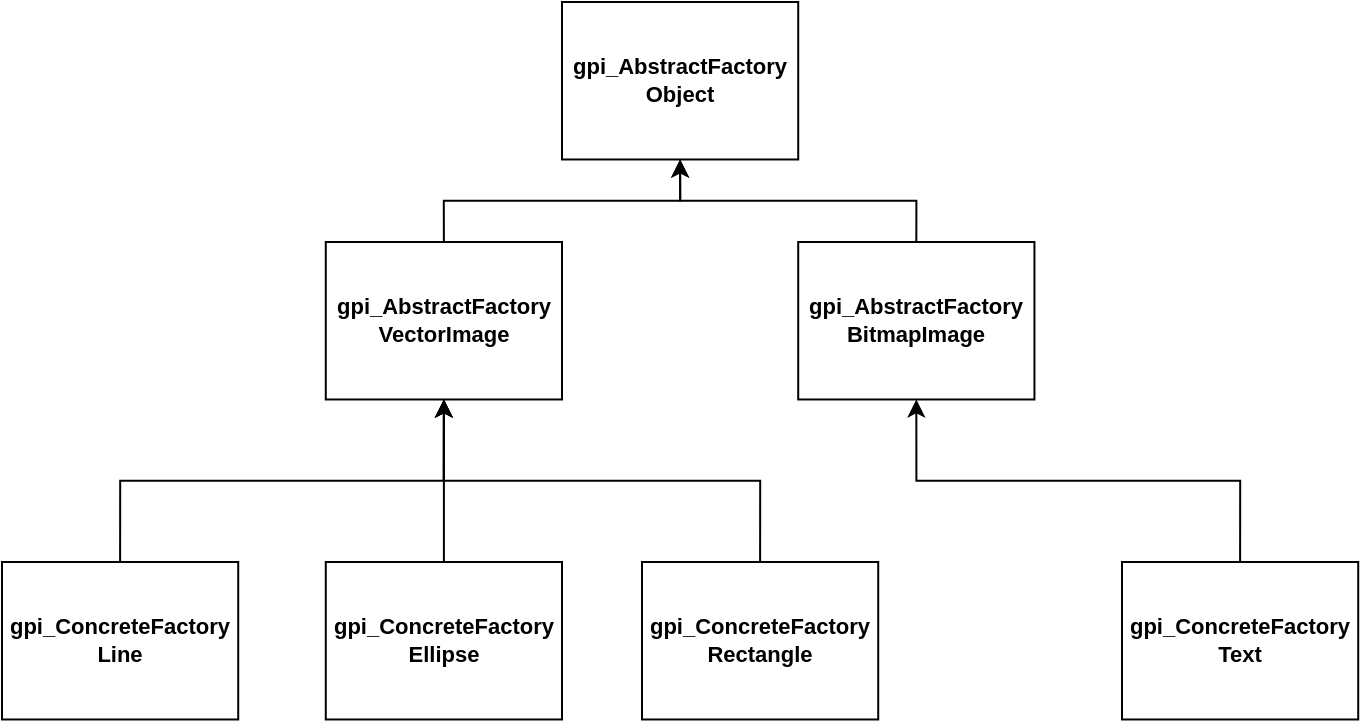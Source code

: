 <mxfile version="15.8.7" type="device"><diagram id="VEaTmmY6ovPoOOiN7YdX" name="Page-1"><mxGraphModel dx="1038" dy="649" grid="1" gridSize="10" guides="1" tooltips="1" connect="1" arrows="1" fold="1" page="1" pageScale="1" pageWidth="827" pageHeight="1169" math="0" shadow="0"><root><mxCell id="0"/><mxCell id="1" parent="0"/><mxCell id="Hs-nR9lTa-phnFLcr8Vg-8" value="&lt;span style=&quot;font-family: helvetica; font-weight: 700; font-size: 11px;&quot;&gt;gpi_AbstractFactory&lt;br style=&quot;font-size: 11px;&quot;&gt;Object&lt;/span&gt;" style="rounded=0;whiteSpace=wrap;html=1;fontFamily=Times New Roman;fontSize=11;" vertex="1" parent="1"><mxGeometry x="360" y="40" width="118.11" height="78.74" as="geometry"/></mxCell><mxCell id="Hs-nR9lTa-phnFLcr8Vg-23" style="edgeStyle=orthogonalEdgeStyle;rounded=0;orthogonalLoop=1;jettySize=auto;html=1;exitX=0.5;exitY=0;exitDx=0;exitDy=0;entryX=0.5;entryY=1;entryDx=0;entryDy=0;fontFamily=Times New Roman;fontSize=11;" edge="1" parent="1" source="Hs-nR9lTa-phnFLcr8Vg-9" target="Hs-nR9lTa-phnFLcr8Vg-8"><mxGeometry relative="1" as="geometry"/></mxCell><mxCell id="Hs-nR9lTa-phnFLcr8Vg-9" value="&lt;span style=&quot;font-family: helvetica; font-size: 11px; font-weight: 700;&quot;&gt;gpi_AbstractFactory&lt;br style=&quot;font-size: 11px;&quot;&gt;VectorImage&lt;/span&gt;" style="rounded=0;whiteSpace=wrap;html=1;fontFamily=Times New Roman;fontSize=11;" vertex="1" parent="1"><mxGeometry x="241.89" y="160" width="118.11" height="78.74" as="geometry"/></mxCell><mxCell id="Hs-nR9lTa-phnFLcr8Vg-22" style="edgeStyle=orthogonalEdgeStyle;rounded=0;orthogonalLoop=1;jettySize=auto;html=1;exitX=0.5;exitY=0;exitDx=0;exitDy=0;entryX=0.5;entryY=1;entryDx=0;entryDy=0;fontFamily=Times New Roman;fontSize=11;" edge="1" parent="1" source="Hs-nR9lTa-phnFLcr8Vg-10" target="Hs-nR9lTa-phnFLcr8Vg-8"><mxGeometry relative="1" as="geometry"/></mxCell><mxCell id="Hs-nR9lTa-phnFLcr8Vg-10" value="&lt;span style=&quot;font-family: helvetica; font-size: 11px; font-weight: 700;&quot;&gt;gpi_AbstractFactory&lt;br style=&quot;font-size: 11px;&quot;&gt;BitmapImage&lt;/span&gt;" style="rounded=0;whiteSpace=wrap;html=1;fontFamily=Times New Roman;fontSize=11;" vertex="1" parent="1"><mxGeometry x="478.11" y="160" width="118.11" height="78.74" as="geometry"/></mxCell><mxCell id="Hs-nR9lTa-phnFLcr8Vg-19" style="edgeStyle=orthogonalEdgeStyle;rounded=0;orthogonalLoop=1;jettySize=auto;html=1;exitX=0.5;exitY=0;exitDx=0;exitDy=0;entryX=0.5;entryY=1;entryDx=0;entryDy=0;fontFamily=Times New Roman;fontSize=11;" edge="1" parent="1" source="Hs-nR9lTa-phnFLcr8Vg-11" target="Hs-nR9lTa-phnFLcr8Vg-9"><mxGeometry relative="1" as="geometry"/></mxCell><mxCell id="Hs-nR9lTa-phnFLcr8Vg-11" value="&lt;span style=&quot;font-family: helvetica; font-size: 11px; font-weight: 700;&quot;&gt;gpi_ConcreteFactory&lt;br style=&quot;font-size: 11px;&quot;&gt;Line&lt;/span&gt;" style="rounded=0;whiteSpace=wrap;html=1;fontFamily=Times New Roman;fontSize=11;" vertex="1" parent="1"><mxGeometry x="80" y="320" width="118.11" height="78.74" as="geometry"/></mxCell><mxCell id="Hs-nR9lTa-phnFLcr8Vg-18" style="edgeStyle=orthogonalEdgeStyle;rounded=0;orthogonalLoop=1;jettySize=auto;html=1;exitX=0.5;exitY=0;exitDx=0;exitDy=0;entryX=0.5;entryY=1;entryDx=0;entryDy=0;fontFamily=Times New Roman;fontSize=11;" edge="1" parent="1" source="Hs-nR9lTa-phnFLcr8Vg-12" target="Hs-nR9lTa-phnFLcr8Vg-9"><mxGeometry relative="1" as="geometry"/></mxCell><mxCell id="Hs-nR9lTa-phnFLcr8Vg-12" value="&lt;span style=&quot;font-family: helvetica; font-size: 11px; font-weight: 700;&quot;&gt;gpi_ConcreteFactory&lt;br style=&quot;font-size: 11px;&quot;&gt;Ellipse&lt;/span&gt;" style="rounded=0;whiteSpace=wrap;html=1;fontFamily=Times New Roman;fontSize=11;" vertex="1" parent="1"><mxGeometry x="241.89" y="320" width="118.11" height="78.74" as="geometry"/></mxCell><mxCell id="Hs-nR9lTa-phnFLcr8Vg-20" style="edgeStyle=orthogonalEdgeStyle;rounded=0;orthogonalLoop=1;jettySize=auto;html=1;exitX=0.5;exitY=0;exitDx=0;exitDy=0;entryX=0.5;entryY=1;entryDx=0;entryDy=0;fontFamily=Times New Roman;fontSize=11;" edge="1" parent="1" source="Hs-nR9lTa-phnFLcr8Vg-13" target="Hs-nR9lTa-phnFLcr8Vg-9"><mxGeometry relative="1" as="geometry"/></mxCell><mxCell id="Hs-nR9lTa-phnFLcr8Vg-13" value="&lt;span style=&quot;font-family: helvetica; font-size: 11px; font-weight: 700;&quot;&gt;gpi_ConcreteFactory&lt;br style=&quot;font-size: 11px;&quot;&gt;Rectangle&lt;/span&gt;" style="rounded=0;whiteSpace=wrap;html=1;fontFamily=Times New Roman;fontSize=11;" vertex="1" parent="1"><mxGeometry x="400" y="320" width="118.11" height="78.74" as="geometry"/></mxCell><mxCell id="Hs-nR9lTa-phnFLcr8Vg-21" style="edgeStyle=orthogonalEdgeStyle;rounded=0;orthogonalLoop=1;jettySize=auto;html=1;exitX=0.5;exitY=0;exitDx=0;exitDy=0;entryX=0.5;entryY=1;entryDx=0;entryDy=0;fontFamily=Times New Roman;fontSize=11;" edge="1" parent="1" source="Hs-nR9lTa-phnFLcr8Vg-14" target="Hs-nR9lTa-phnFLcr8Vg-10"><mxGeometry relative="1" as="geometry"/></mxCell><mxCell id="Hs-nR9lTa-phnFLcr8Vg-14" value="&lt;span style=&quot;font-family: helvetica; font-size: 11px; font-weight: 700;&quot;&gt;gpi_ConcreteFactory&lt;br style=&quot;font-size: 11px;&quot;&gt;Text&lt;/span&gt;" style="rounded=0;whiteSpace=wrap;html=1;fontFamily=Times New Roman;fontSize=11;" vertex="1" parent="1"><mxGeometry x="640" y="320" width="118.11" height="78.74" as="geometry"/></mxCell></root></mxGraphModel></diagram></mxfile>